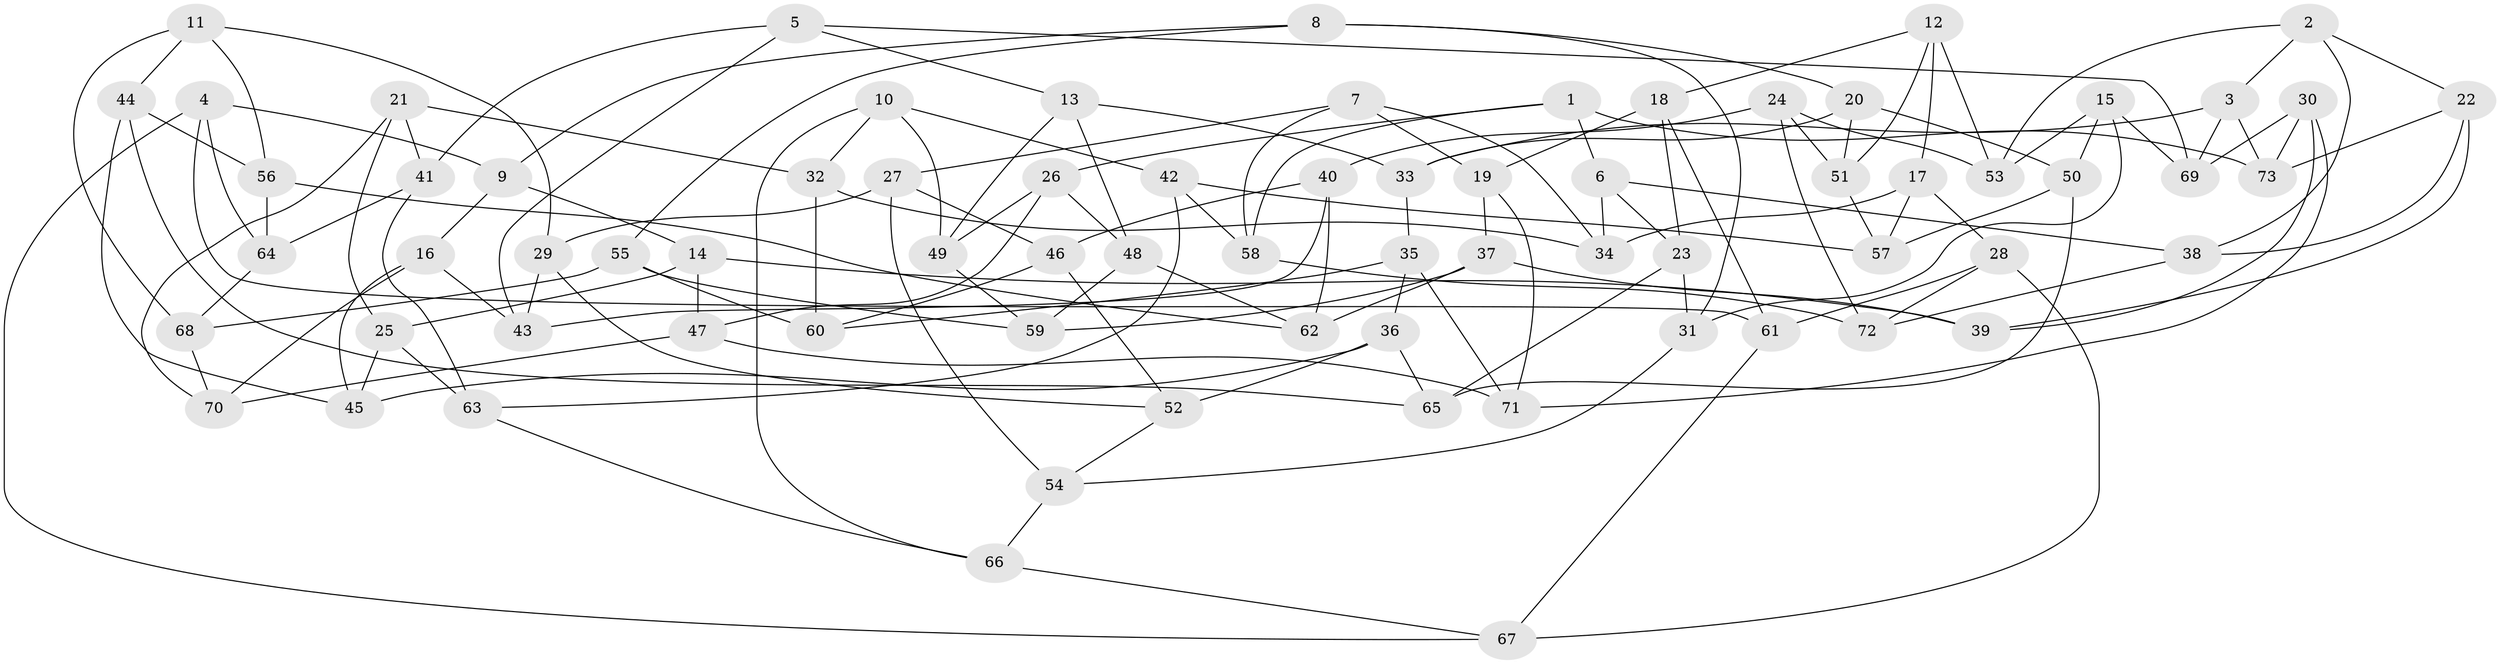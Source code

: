 // coarse degree distribution, {3: 0.2857142857142857, 2: 0.047619047619047616, 6: 0.19047619047619047, 4: 0.23809523809523808, 10: 0.09523809523809523, 5: 0.09523809523809523, 8: 0.047619047619047616}
// Generated by graph-tools (version 1.1) at 2025/01/03/04/25 22:01:50]
// undirected, 73 vertices, 146 edges
graph export_dot {
graph [start="1"]
  node [color=gray90,style=filled];
  1;
  2;
  3;
  4;
  5;
  6;
  7;
  8;
  9;
  10;
  11;
  12;
  13;
  14;
  15;
  16;
  17;
  18;
  19;
  20;
  21;
  22;
  23;
  24;
  25;
  26;
  27;
  28;
  29;
  30;
  31;
  32;
  33;
  34;
  35;
  36;
  37;
  38;
  39;
  40;
  41;
  42;
  43;
  44;
  45;
  46;
  47;
  48;
  49;
  50;
  51;
  52;
  53;
  54;
  55;
  56;
  57;
  58;
  59;
  60;
  61;
  62;
  63;
  64;
  65;
  66;
  67;
  68;
  69;
  70;
  71;
  72;
  73;
  1 -- 26;
  1 -- 6;
  1 -- 58;
  1 -- 73;
  2 -- 53;
  2 -- 22;
  2 -- 38;
  2 -- 3;
  3 -- 33;
  3 -- 73;
  3 -- 69;
  4 -- 61;
  4 -- 9;
  4 -- 67;
  4 -- 64;
  5 -- 43;
  5 -- 13;
  5 -- 69;
  5 -- 41;
  6 -- 38;
  6 -- 23;
  6 -- 34;
  7 -- 34;
  7 -- 19;
  7 -- 27;
  7 -- 58;
  8 -- 55;
  8 -- 31;
  8 -- 20;
  8 -- 9;
  9 -- 16;
  9 -- 14;
  10 -- 42;
  10 -- 32;
  10 -- 66;
  10 -- 49;
  11 -- 56;
  11 -- 68;
  11 -- 44;
  11 -- 29;
  12 -- 53;
  12 -- 18;
  12 -- 51;
  12 -- 17;
  13 -- 48;
  13 -- 49;
  13 -- 33;
  14 -- 25;
  14 -- 47;
  14 -- 39;
  15 -- 53;
  15 -- 69;
  15 -- 31;
  15 -- 50;
  16 -- 70;
  16 -- 43;
  16 -- 45;
  17 -- 34;
  17 -- 28;
  17 -- 57;
  18 -- 61;
  18 -- 19;
  18 -- 23;
  19 -- 37;
  19 -- 71;
  20 -- 50;
  20 -- 33;
  20 -- 51;
  21 -- 32;
  21 -- 25;
  21 -- 41;
  21 -- 70;
  22 -- 39;
  22 -- 38;
  22 -- 73;
  23 -- 65;
  23 -- 31;
  24 -- 51;
  24 -- 72;
  24 -- 53;
  24 -- 40;
  25 -- 45;
  25 -- 63;
  26 -- 49;
  26 -- 47;
  26 -- 48;
  27 -- 29;
  27 -- 54;
  27 -- 46;
  28 -- 67;
  28 -- 61;
  28 -- 72;
  29 -- 43;
  29 -- 52;
  30 -- 71;
  30 -- 39;
  30 -- 73;
  30 -- 69;
  31 -- 54;
  32 -- 60;
  32 -- 34;
  33 -- 35;
  35 -- 71;
  35 -- 60;
  35 -- 36;
  36 -- 65;
  36 -- 45;
  36 -- 52;
  37 -- 62;
  37 -- 39;
  37 -- 59;
  38 -- 72;
  40 -- 62;
  40 -- 46;
  40 -- 43;
  41 -- 64;
  41 -- 63;
  42 -- 58;
  42 -- 63;
  42 -- 57;
  44 -- 65;
  44 -- 45;
  44 -- 56;
  46 -- 60;
  46 -- 52;
  47 -- 70;
  47 -- 71;
  48 -- 62;
  48 -- 59;
  49 -- 59;
  50 -- 65;
  50 -- 57;
  51 -- 57;
  52 -- 54;
  54 -- 66;
  55 -- 68;
  55 -- 59;
  55 -- 60;
  56 -- 62;
  56 -- 64;
  58 -- 72;
  61 -- 67;
  63 -- 66;
  64 -- 68;
  66 -- 67;
  68 -- 70;
}

